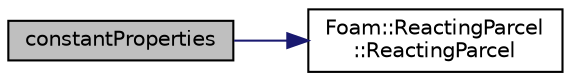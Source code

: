 digraph "constantProperties"
{
  bgcolor="transparent";
  edge [fontname="Helvetica",fontsize="10",labelfontname="Helvetica",labelfontsize="10"];
  node [fontname="Helvetica",fontsize="10",shape=record];
  rankdir="LR";
  Node1 [label="constantProperties",height=0.2,width=0.4,color="black", fillcolor="grey75", style="filled", fontcolor="black"];
  Node1 -> Node2 [color="midnightblue",fontsize="10",style="solid",fontname="Helvetica"];
  Node2 [label="Foam::ReactingParcel\l::ReactingParcel",height=0.2,width=0.4,color="black",URL="$a02147.html#a4da6ae35e13613b745f8e4fa6ce9087c",tooltip="Construct from owner, position, and cloud owner. "];
}
